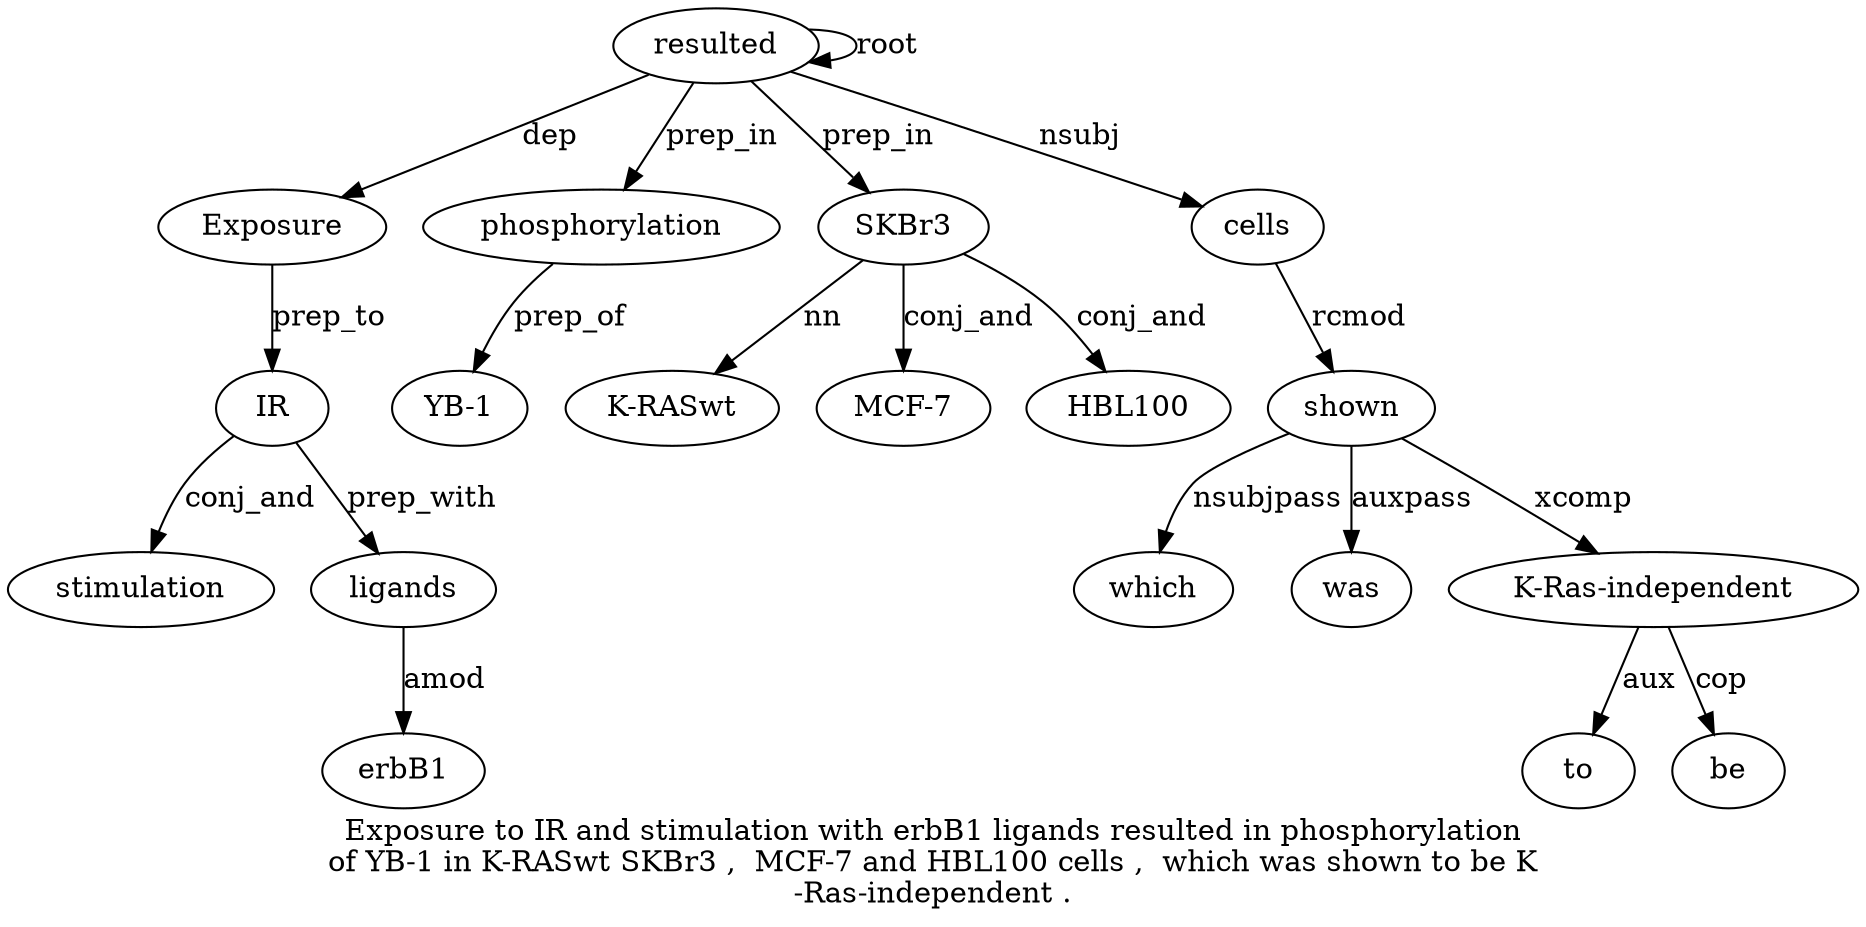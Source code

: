 digraph "Exposure to IR and stimulation with erbB1 ligands resulted in phosphorylation of YB-1 in K-RASwt SKBr3 ,  MCF-7 and HBL100 cells ,  which was shown to be K-Ras-independent ." {
label="Exposure to IR and stimulation with erbB1 ligands resulted in phosphorylation
of YB-1 in K-RASwt SKBr3 ,  MCF-7 and HBL100 cells ,  which was shown to be K
-Ras-independent .";
resulted9 [style=filled, fillcolor=white, label=resulted];
Exposure1 [style=filled, fillcolor=white, label=Exposure];
resulted9 -> Exposure1  [label=dep];
IR3 [style=filled, fillcolor=white, label=IR];
Exposure1 -> IR3  [label=prep_to];
stimulation5 [style=filled, fillcolor=white, label=stimulation];
IR3 -> stimulation5  [label=conj_and];
ligands8 [style=filled, fillcolor=white, label=ligands];
erbB17 [style=filled, fillcolor=white, label=erbB1];
ligands8 -> erbB17  [label=amod];
IR3 -> ligands8  [label=prep_with];
resulted9 -> resulted9  [label=root];
phosphorylation11 [style=filled, fillcolor=white, label=phosphorylation];
resulted9 -> phosphorylation11  [label=prep_in];
"YB-13" [style=filled, fillcolor=white, label="YB-1"];
phosphorylation11 -> "YB-13"  [label=prep_of];
SKBr316 [style=filled, fillcolor=white, label=SKBr3];
"K-RASwt15" [style=filled, fillcolor=white, label="K-RASwt"];
SKBr316 -> "K-RASwt15"  [label=nn];
resulted9 -> SKBr316  [label=prep_in];
"MCF-718" [style=filled, fillcolor=white, label="MCF-7"];
SKBr316 -> "MCF-718"  [label=conj_and];
HBL1002 [style=filled, fillcolor=white, label=HBL100];
SKBr316 -> HBL1002  [label=conj_and];
cells21 [style=filled, fillcolor=white, label=cells];
resulted9 -> cells21  [label=nsubj];
shown25 [style=filled, fillcolor=white, label=shown];
which23 [style=filled, fillcolor=white, label=which];
shown25 -> which23  [label=nsubjpass];
was24 [style=filled, fillcolor=white, label=was];
shown25 -> was24  [label=auxpass];
cells21 -> shown25  [label=rcmod];
"K-Ras-independent28" [style=filled, fillcolor=white, label="K-Ras-independent"];
to26 [style=filled, fillcolor=white, label=to];
"K-Ras-independent28" -> to26  [label=aux];
be27 [style=filled, fillcolor=white, label=be];
"K-Ras-independent28" -> be27  [label=cop];
shown25 -> "K-Ras-independent28"  [label=xcomp];
}
